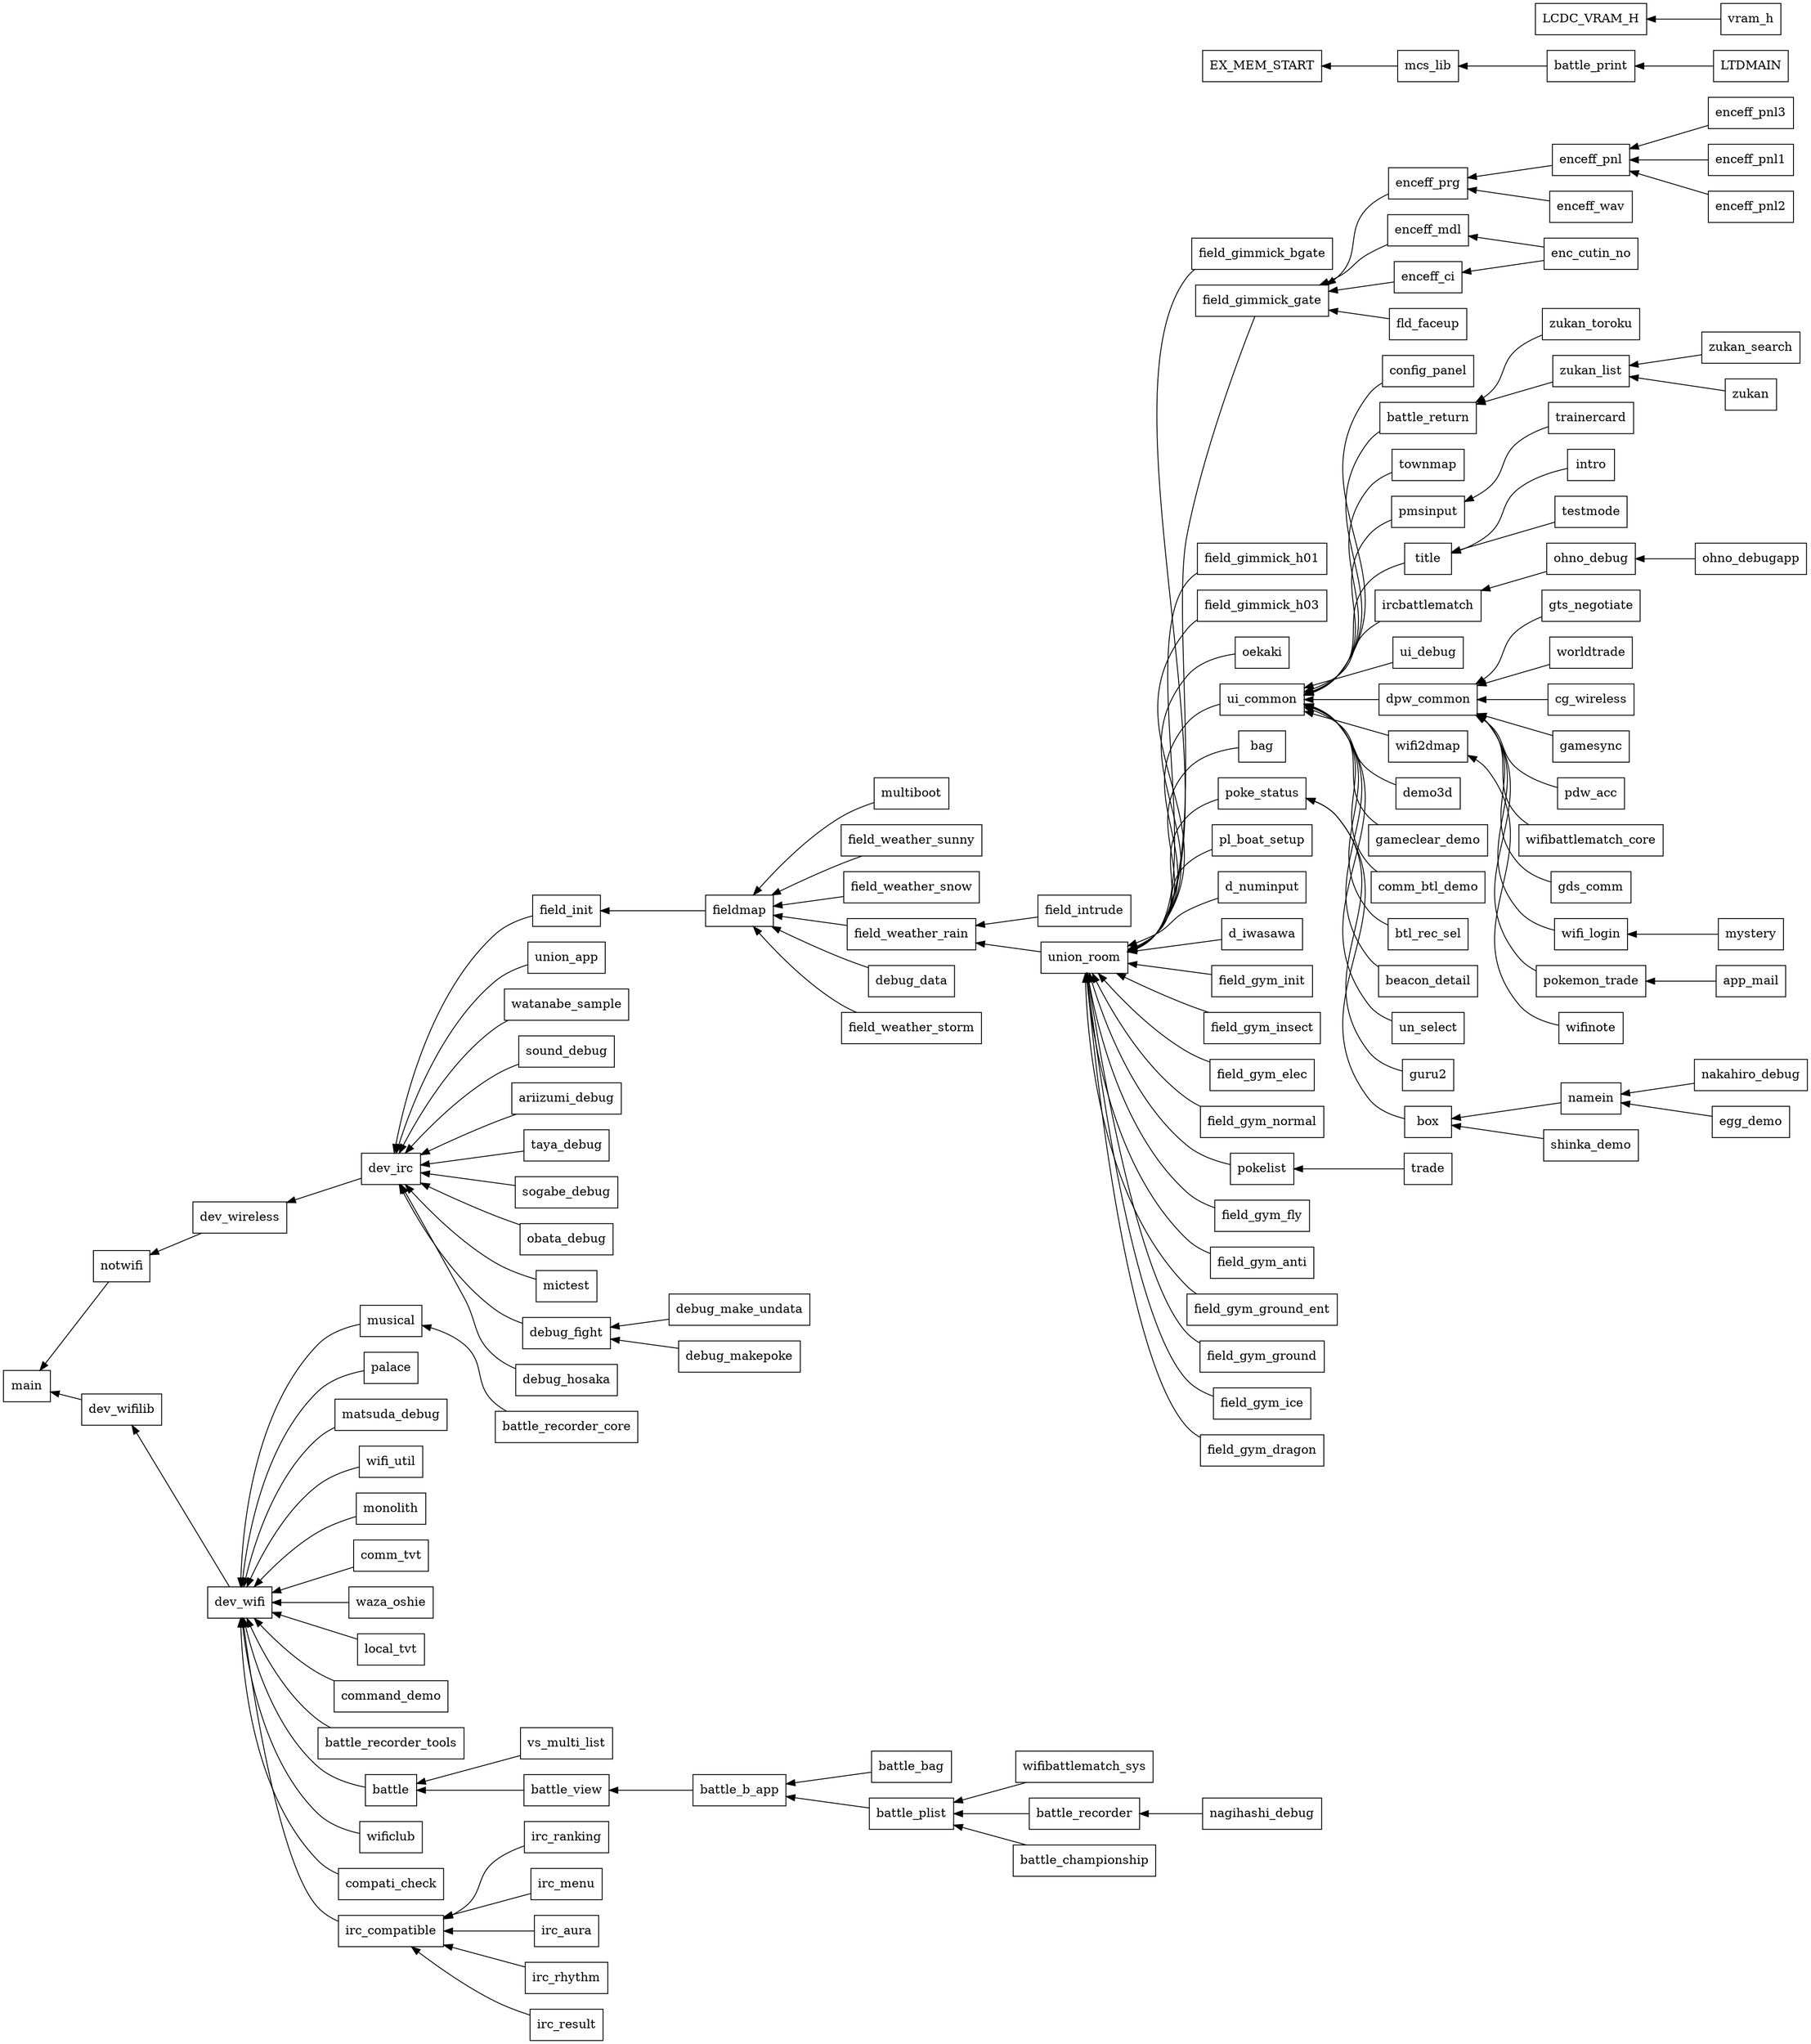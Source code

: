 
digraph G {
	graph [rankdir = RL];
	node [shape = box];
	dev_wifilib->main;
	notwifi->main;
	dev_wifi->dev_wifilib;
	dev_wireless->notwifi;
	dev_irc->dev_wireless;
	field_init->dev_irc;
	union_app->dev_irc;
	watanabe_sample->dev_irc;
	sound_debug->dev_irc;
	ariizumi_debug->dev_irc;
	taya_debug->dev_irc;
	sogabe_debug->dev_irc;
	obata_debug->dev_irc;
	mictest->dev_irc;
	debug_fight->dev_irc;
	debug_hosaka->dev_irc;
	fieldmap->field_init;
	debug_make_undata->debug_fight;
	debug_makepoke->debug_fight;
	multiboot->fieldmap;
	field_weather_sunny->fieldmap;
	field_weather_snow->fieldmap;
	field_weather_rain->fieldmap;
	debug_data->fieldmap;
	field_weather_storm->fieldmap;
	musical->dev_wifi;
	palace->dev_wifi;
	matsuda_debug->dev_wifi;
	wifi_util->dev_wifi;
	monolith->dev_wifi;
	comm_tvt->dev_wifi;
	waza_oshie->dev_wifi;
	local_tvt->dev_wifi;
	command_demo->dev_wifi;
	battle_recorder_tools->dev_wifi;
	battle->dev_wifi;
	wificlub->dev_wifi;
	compati_check->dev_wifi;
	irc_compatible->dev_wifi;
	battle_recorder_core->musical;
	vs_multi_list->battle;
	battle_view->battle;
	irc_ranking->irc_compatible;
	irc_menu->irc_compatible;
	irc_aura->irc_compatible;
	irc_rhythm->irc_compatible;
	irc_result->irc_compatible;
	field_intrude->field_weather_rain;
	union_room->field_weather_rain;
	field_gimmick_bgate->union_room;
	field_gimmick_gate->union_room;
	field_gimmick_h01->union_room;
	field_gimmick_h03->union_room;
	oekaki->union_room;
	ui_common->union_room;
	bag->union_room;
	poke_status->union_room;
	pl_boat_setup->union_room;
	d_numinput->union_room;
	d_iwasawa->union_room;
	field_gym_init->union_room;
	field_gym_insect->union_room;
	field_gym_elec->union_room;
	field_gym_normal->union_room;
	pokelist->union_room;
	field_gym_fly->union_room;
	field_gym_anti->union_room;
	field_gym_ground_ent->union_room;
	field_gym_ground->union_room;
	field_gym_ice->union_room;
	field_gym_dragon->union_room;
	enceff_prg->field_gimmick_gate;
	enceff_mdl->field_gimmick_gate;
	fld_faceup->field_gimmick_gate;
	enceff_ci->field_gimmick_gate;
	config_panel->ui_common;
	battle_return->ui_common;
	townmap->ui_common;
	pmsinput->ui_common;
	title->ui_common;
	ircbattlematch->ui_common;
	ui_debug->ui_common;
	dpw_common->ui_common;
	wifi2dmap->ui_common;
	demo3d->ui_common;
	gameclear_demo->ui_common;
	comm_btl_demo->ui_common;
	btl_rec_sel->ui_common;
	beacon_detail->ui_common;
	un_select->ui_common;
	guru2->poke_status;
	box->poke_status;
	trade->pokelist;
	enceff_pnl->enceff_prg;
	enceff_wav->enceff_prg;
	enc_cutin_no->enceff_mdl;
	enc_cutin_no->enceff_ci;
	enceff_pnl3->enceff_pnl;
	enceff_pnl1->enceff_pnl;
	enceff_pnl2->enceff_pnl;
	zukan_toroku->battle_return;
	zukan_list->battle_return;
	trainercard->pmsinput;
	intro->title;
	testmode->title;
	ohno_debug->ircbattlematch;
	gts_negotiate->dpw_common;
	worldtrade->dpw_common;
	cg_wireless->dpw_common;
	gamesync->dpw_common;
	pdw_acc->dpw_common;
	wifibattlematch_core->dpw_common;
	gds_comm->dpw_common;
	wifi_login->dpw_common;
	pokemon_trade->dpw_common;
	wifinote->wifi2dmap;
	zukan_search->zukan_list;
	zukan->zukan_list;
	ohno_debugapp->ohno_debug;
	namein->box;
	shinka_demo->box;
	nakahiro_debug->namein;
	egg_demo->namein;
	mystery->wifi_login;
	app_mail->pokemon_trade;
	battle_b_app->battle_view;
	battle_bag->battle_b_app;
	battle_plist->battle_b_app;
	wifibattlematch_sys->battle_plist;
	battle_recorder->battle_plist;
	battle_championship->battle_plist;
	nagihashi_debug->battle_recorder;
	mcs_lib->EX_MEM_START;
	battle_print->mcs_lib;
	LTDMAIN->battle_print;
	vram_h->LCDC_VRAM_H;
}
